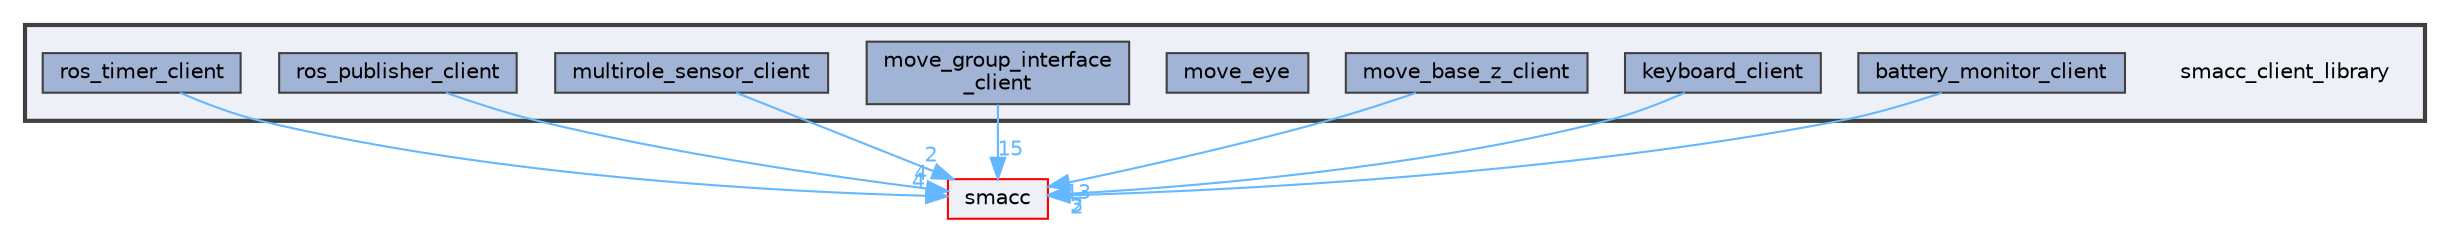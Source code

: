 digraph "smacc_client_library"
{
 // LATEX_PDF_SIZE
  bgcolor="transparent";
  edge [fontname=Helvetica,fontsize=10,labelfontname=Helvetica,labelfontsize=10];
  node [fontname=Helvetica,fontsize=10,shape=box,height=0.2,width=0.4];
  compound=true
  subgraph clusterdir_362d4678eed7ce374bc07bff496f870d {
    graph [ bgcolor="#edf0f7", pencolor="grey25", label="", fontname=Helvetica,fontsize=10 style="filled,bold", URL="dir_362d4678eed7ce374bc07bff496f870d.html",tooltip=""]
    dir_362d4678eed7ce374bc07bff496f870d [shape=plaintext, label="smacc_client_library"];
  dir_4cd74220bb283fb871a29bf7f16c803f [label="battery_monitor_client", fillcolor="#a2b4d6", color="grey25", style="filled", URL="dir_4cd74220bb283fb871a29bf7f16c803f.html",tooltip=""];
  dir_56069cb4c76b346ba8580001d7ab44b1 [label="keyboard_client", fillcolor="#a2b4d6", color="grey25", style="filled", URL="dir_56069cb4c76b346ba8580001d7ab44b1.html",tooltip=""];
  dir_e4255edaa76b375f1d771067db798d98 [label="move_base_z_client", fillcolor="#a2b4d6", color="grey25", style="filled", URL="dir_e4255edaa76b375f1d771067db798d98.html",tooltip=""];
  dir_01535ebc48e8858345a459e8937a97bf [label="move_eye", fillcolor="#a2b4d6", color="grey25", style="filled", URL="dir_01535ebc48e8858345a459e8937a97bf.html",tooltip=""];
  dir_41cb31fa4161380777502a1b1c883064 [label="move_group_interface\l_client", fillcolor="#a2b4d6", color="grey25", style="filled", URL="dir_41cb31fa4161380777502a1b1c883064.html",tooltip=""];
  dir_72759a2bd5db2c3982fcefaf4066ace7 [label="multirole_sensor_client", fillcolor="#a2b4d6", color="grey25", style="filled", URL="dir_72759a2bd5db2c3982fcefaf4066ace7.html",tooltip=""];
  dir_305a836452d88f4ef60e102150e0ba44 [label="ros_publisher_client", fillcolor="#a2b4d6", color="grey25", style="filled", URL="dir_305a836452d88f4ef60e102150e0ba44.html",tooltip=""];
  dir_f863da7322c18074f3c440a7d56ff4cf [label="ros_timer_client", fillcolor="#a2b4d6", color="grey25", style="filled", URL="dir_f863da7322c18074f3c440a7d56ff4cf.html",tooltip=""];
  }
  dir_6e3e4532ae0db906acb0c92fce514b9e [label="smacc", fillcolor="#edf0f7", color="red", style="filled", URL="dir_6e3e4532ae0db906acb0c92fce514b9e.html",tooltip=""];
  dir_4cd74220bb283fb871a29bf7f16c803f->dir_6e3e4532ae0db906acb0c92fce514b9e [headlabel="2", labeldistance=1.5 headhref="dir_000004_000086.html" color="steelblue1" fontcolor="steelblue1"];
  dir_56069cb4c76b346ba8580001d7ab44b1->dir_6e3e4532ae0db906acb0c92fce514b9e [headlabel="3", labeldistance=1.5 headhref="dir_000059_000086.html" color="steelblue1" fontcolor="steelblue1"];
  dir_e4255edaa76b375f1d771067db798d98->dir_6e3e4532ae0db906acb0c92fce514b9e [headlabel="13", labeldistance=1.5 headhref="dir_000062_000086.html" color="steelblue1" fontcolor="steelblue1"];
  dir_41cb31fa4161380777502a1b1c883064->dir_6e3e4532ae0db906acb0c92fce514b9e [headlabel="15", labeldistance=1.5 headhref="dir_000067_000086.html" color="steelblue1" fontcolor="steelblue1"];
  dir_72759a2bd5db2c3982fcefaf4066ace7->dir_6e3e4532ae0db906acb0c92fce514b9e [headlabel="2", labeldistance=1.5 headhref="dir_000070_000086.html" color="steelblue1" fontcolor="steelblue1"];
  dir_305a836452d88f4ef60e102150e0ba44->dir_6e3e4532ae0db906acb0c92fce514b9e [headlabel="4", labeldistance=1.5 headhref="dir_000081_000086.html" color="steelblue1" fontcolor="steelblue1"];
  dir_f863da7322c18074f3c440a7d56ff4cf->dir_6e3e4532ae0db906acb0c92fce514b9e [headlabel="4", labeldistance=1.5 headhref="dir_000083_000086.html" color="steelblue1" fontcolor="steelblue1"];
}

